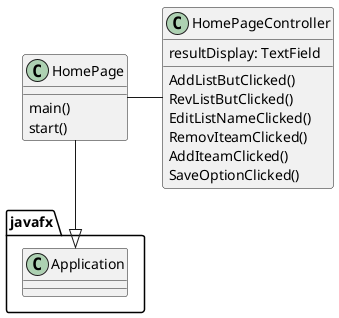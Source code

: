 @startuml
'https://plantuml.com/class-diagram

class HomePage{
main()
start()

}

class HomePageController{
    resultDisplay: TextField
    AddListButClicked()
    RevListButClicked()
    EditListNameClicked()
    RemovIteamClicked()
    AddIteamClicked()
    SaveOptionClicked()
}

HomePage --|> javafx.Application

HomePage - HomePageController
@enduml